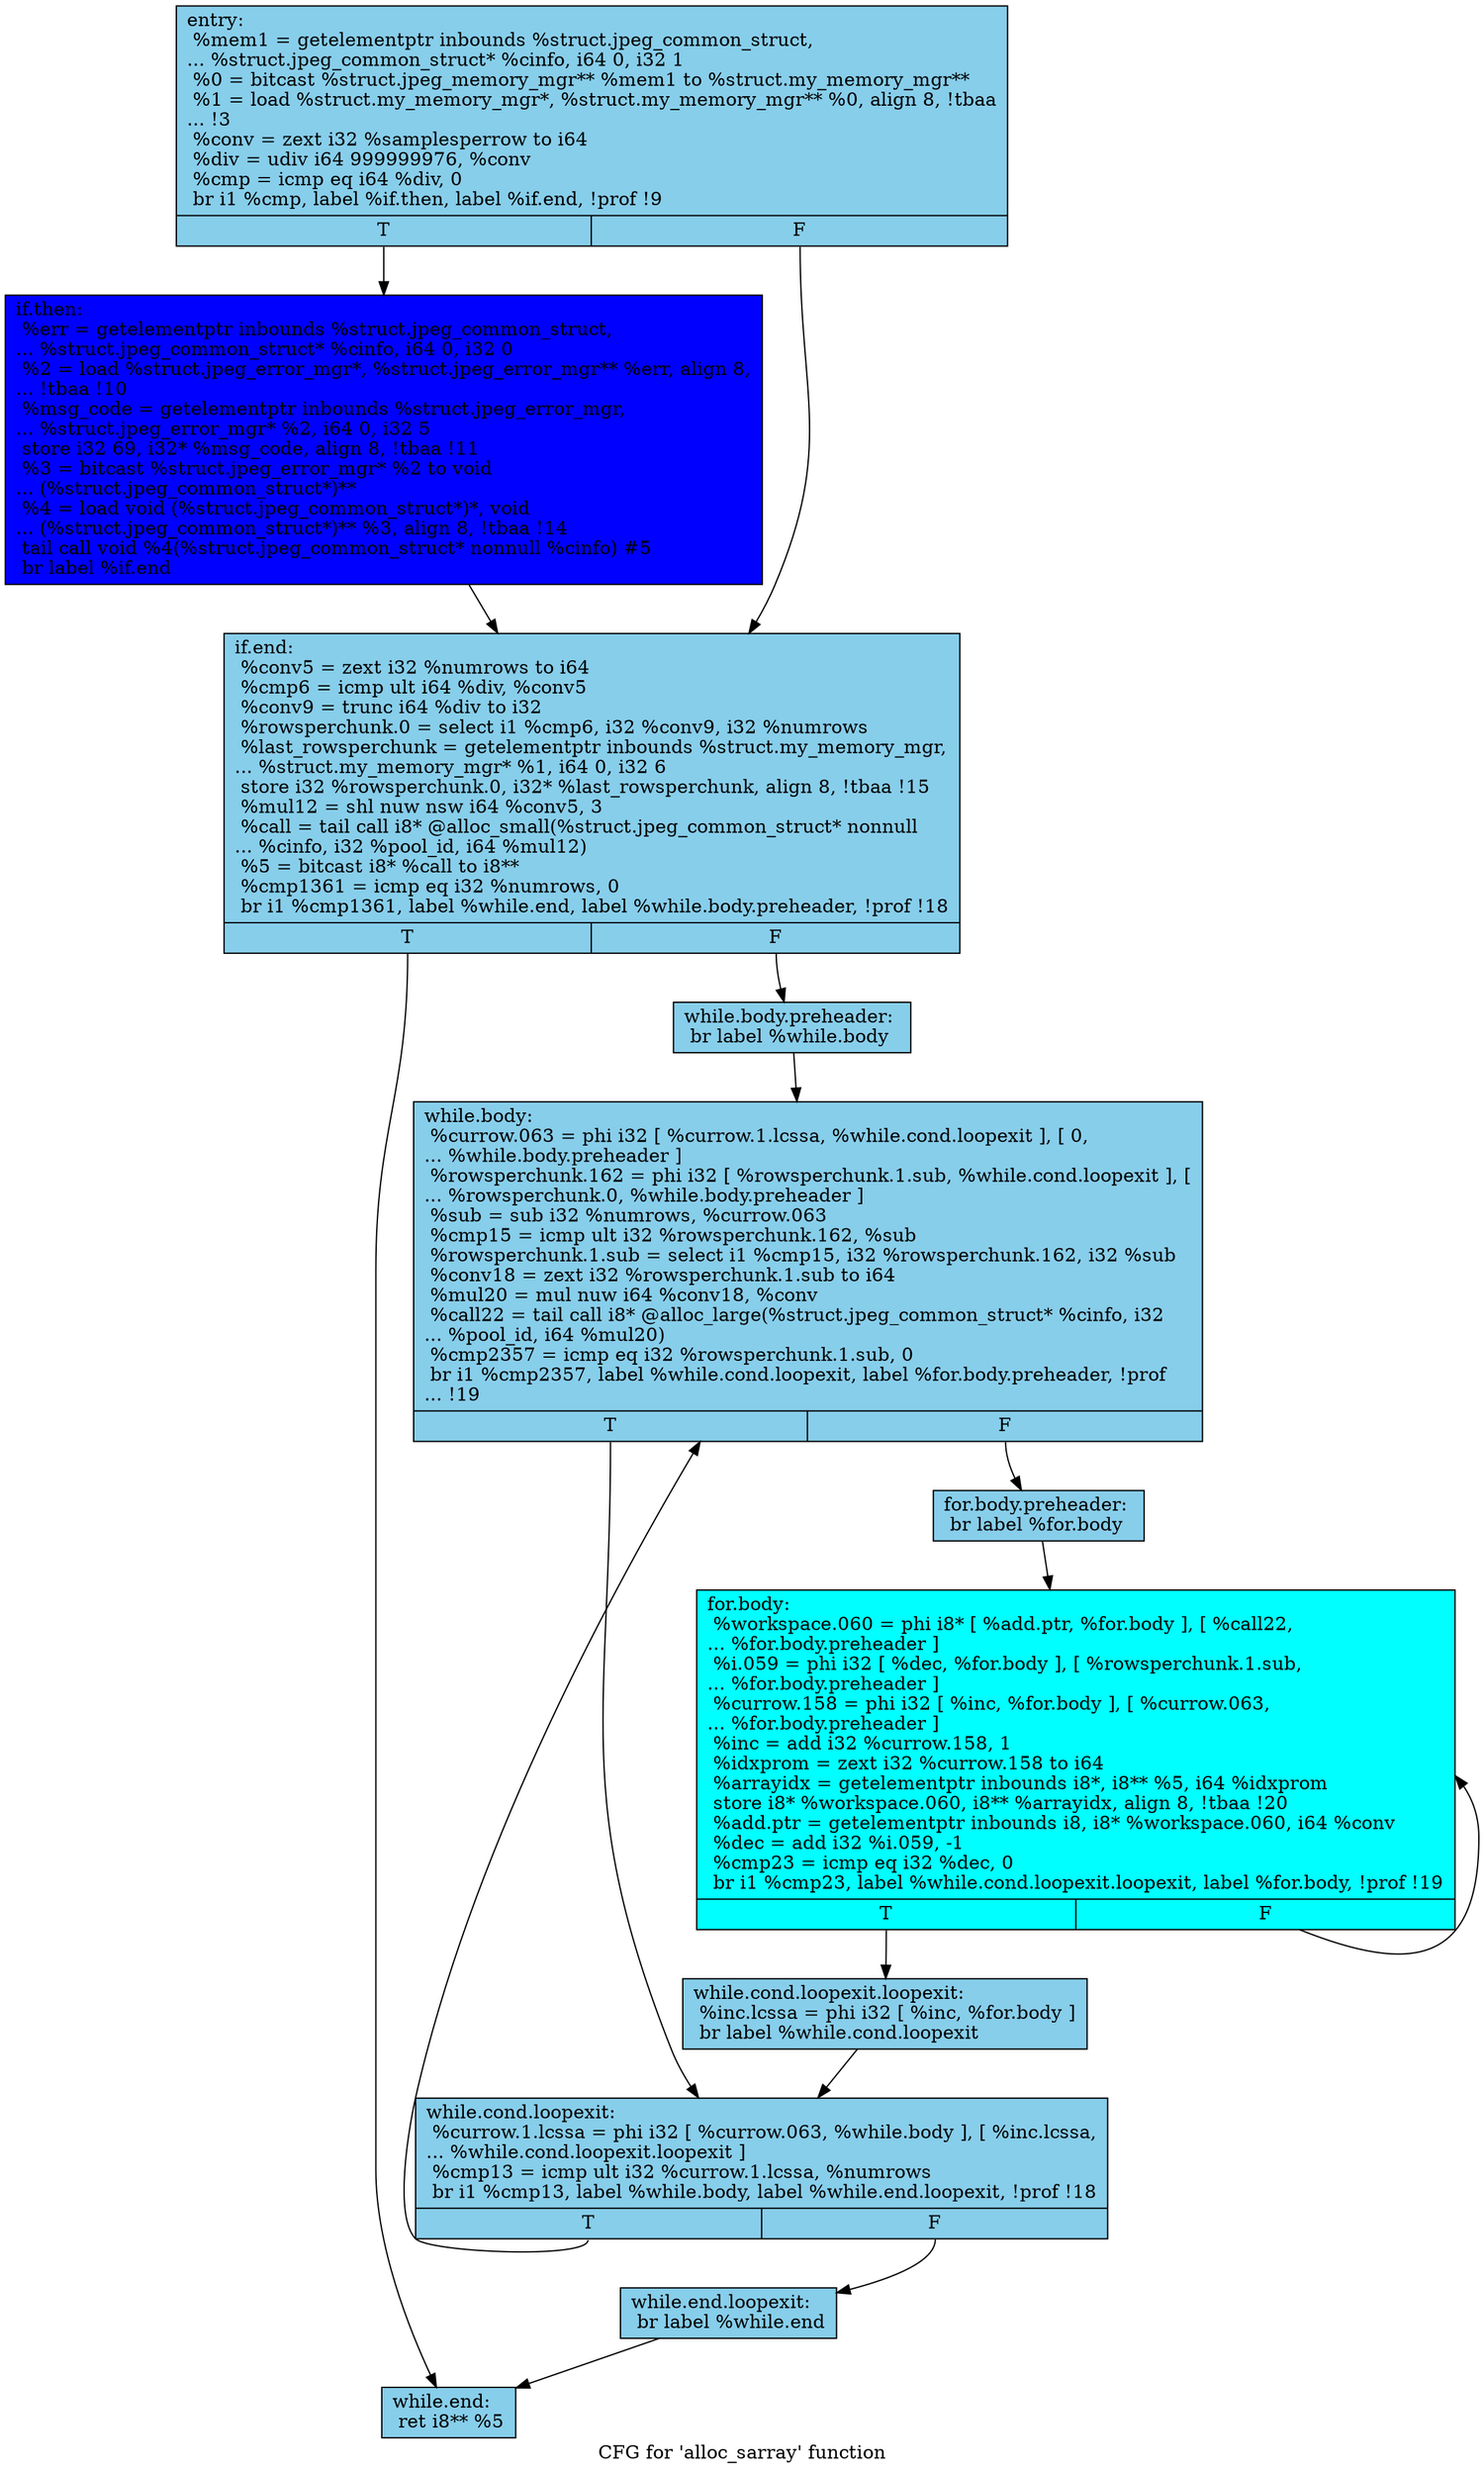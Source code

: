 digraph "CFG for 'alloc_sarray' function" {
	label="CFG for 'alloc_sarray' function";

	Node0x576baf0 [shape=record, style = filled, fillcolor = skyblue, label="{entry:\l  %mem1 = getelementptr inbounds %struct.jpeg_common_struct,\l... %struct.jpeg_common_struct* %cinfo, i64 0, i32 1\l  %0 = bitcast %struct.jpeg_memory_mgr** %mem1 to %struct.my_memory_mgr**\l  %1 = load %struct.my_memory_mgr*, %struct.my_memory_mgr** %0, align 8, !tbaa\l... !3\l  %conv = zext i32 %samplesperrow to i64\l  %div = udiv i64 999999976, %conv\l  %cmp = icmp eq i64 %div, 0\l  br i1 %cmp, label %if.then, label %if.end, !prof !9\l|{<s0>T|<s1>F}}"];
	Node0x576baf0:s0 -> Node0x576bec0;
	Node0x576baf0:s1 -> Node0x576bf90;
	Node0x576bec0 [shape=record, style = filled, fillcolor = blue, label="{if.then:                                          \l  %err = getelementptr inbounds %struct.jpeg_common_struct,\l... %struct.jpeg_common_struct* %cinfo, i64 0, i32 0\l  %2 = load %struct.jpeg_error_mgr*, %struct.jpeg_error_mgr** %err, align 8,\l... !tbaa !10\l  %msg_code = getelementptr inbounds %struct.jpeg_error_mgr,\l... %struct.jpeg_error_mgr* %2, i64 0, i32 5\l  store i32 69, i32* %msg_code, align 8, !tbaa !11\l  %3 = bitcast %struct.jpeg_error_mgr* %2 to void\l... (%struct.jpeg_common_struct*)**\l  %4 = load void (%struct.jpeg_common_struct*)*, void\l... (%struct.jpeg_common_struct*)** %3, align 8, !tbaa !14\l  tail call void %4(%struct.jpeg_common_struct* nonnull %cinfo) #5\l  br label %if.end\l}"];
	Node0x576bec0 -> Node0x576bf90;
	Node0x576bf90 [shape=record, style = filled, fillcolor = skyblue, label="{if.end:                                           \l  %conv5 = zext i32 %numrows to i64\l  %cmp6 = icmp ult i64 %div, %conv5\l  %conv9 = trunc i64 %div to i32\l  %rowsperchunk.0 = select i1 %cmp6, i32 %conv9, i32 %numrows\l  %last_rowsperchunk = getelementptr inbounds %struct.my_memory_mgr,\l... %struct.my_memory_mgr* %1, i64 0, i32 6\l  store i32 %rowsperchunk.0, i32* %last_rowsperchunk, align 8, !tbaa !15\l  %mul12 = shl nuw nsw i64 %conv5, 3\l  %call = tail call i8* @alloc_small(%struct.jpeg_common_struct* nonnull\l... %cinfo, i32 %pool_id, i64 %mul12)\l  %5 = bitcast i8* %call to i8**\l  %cmp1361 = icmp eq i32 %numrows, 0\l  br i1 %cmp1361, label %while.end, label %while.body.preheader, !prof !18\l|{<s0>T|<s1>F}}"];
	Node0x576bf90:s0 -> Node0x577a180;
	Node0x576bf90:s1 -> Node0x577a260;
	Node0x577a260 [shape=record, style = filled, fillcolor = skyblue, label="{while.body.preheader:                             \l  br label %while.body\l}"];
	Node0x577a260 -> Node0x577a520;
	Node0x577a5d0 [shape=record, style = filled, fillcolor = skyblue, label="{while.cond.loopexit.loopexit:                     \l  %inc.lcssa = phi i32 [ %inc, %for.body ]\l  br label %while.cond.loopexit\l}"];
	Node0x577a5d0 -> Node0x577aa70;
	Node0x577aa70 [shape=record, style = filled, fillcolor = skyblue, label="{while.cond.loopexit:                              \l  %currow.1.lcssa = phi i32 [ %currow.063, %while.body ], [ %inc.lcssa,\l... %while.cond.loopexit.loopexit ]\l  %cmp13 = icmp ult i32 %currow.1.lcssa, %numrows\l  br i1 %cmp13, label %while.body, label %while.end.loopexit, !prof !18\l|{<s0>T|<s1>F}}"];
	Node0x577aa70:s0 -> Node0x577a520;
	Node0x577aa70:s1 -> Node0x577ad80;
	Node0x577a520 [shape=record, style = filled, fillcolor = skyblue, label="{while.body:                                       \l  %currow.063 = phi i32 [ %currow.1.lcssa, %while.cond.loopexit ], [ 0,\l... %while.body.preheader ]\l  %rowsperchunk.162 = phi i32 [ %rowsperchunk.1.sub, %while.cond.loopexit ], [\l... %rowsperchunk.0, %while.body.preheader ]\l  %sub = sub i32 %numrows, %currow.063\l  %cmp15 = icmp ult i32 %rowsperchunk.162, %sub\l  %rowsperchunk.1.sub = select i1 %cmp15, i32 %rowsperchunk.162, i32 %sub\l  %conv18 = zext i32 %rowsperchunk.1.sub to i64\l  %mul20 = mul nuw i64 %conv18, %conv\l  %call22 = tail call i8* @alloc_large(%struct.jpeg_common_struct* %cinfo, i32\l... %pool_id, i64 %mul20)\l  %cmp2357 = icmp eq i32 %rowsperchunk.1.sub, 0\l  br i1 %cmp2357, label %while.cond.loopexit, label %for.body.preheader, !prof\l... !19\l|{<s0>T|<s1>F}}"];
	Node0x577a520:s0 -> Node0x577aa70;
	Node0x577a520:s1 -> Node0x577bae0;
	Node0x577bae0 [shape=record, style = filled, fillcolor = skyblue, label="{for.body.preheader:                               \l  br label %for.body\l}"];
	Node0x577bae0 -> Node0x576c480;
	Node0x576c480 [shape=record, style = filled, fillcolor = cyan, label="{for.body:                                         \l  %workspace.060 = phi i8* [ %add.ptr, %for.body ], [ %call22,\l... %for.body.preheader ]\l  %i.059 = phi i32 [ %dec, %for.body ], [ %rowsperchunk.1.sub,\l... %for.body.preheader ]\l  %currow.158 = phi i32 [ %inc, %for.body ], [ %currow.063,\l... %for.body.preheader ]\l  %inc = add i32 %currow.158, 1\l  %idxprom = zext i32 %currow.158 to i64\l  %arrayidx = getelementptr inbounds i8*, i8** %5, i64 %idxprom\l  store i8* %workspace.060, i8** %arrayidx, align 8, !tbaa !20\l  %add.ptr = getelementptr inbounds i8, i8* %workspace.060, i64 %conv\l  %dec = add i32 %i.059, -1\l  %cmp23 = icmp eq i32 %dec, 0\l  br i1 %cmp23, label %while.cond.loopexit.loopexit, label %for.body, !prof !19\l|{<s0>T|<s1>F}}"];
	Node0x576c480:s0 -> Node0x577a5d0;
	Node0x576c480:s1 -> Node0x576c480;
	Node0x577ad80 [shape=record, style = filled, fillcolor = skyblue, label="{while.end.loopexit:                               \l  br label %while.end\l}"];
	Node0x577ad80 -> Node0x577a180;
	Node0x577a180 [shape=record, style = filled, fillcolor = skyblue, label="{while.end:                                        \l  ret i8** %5\l}"];
}
